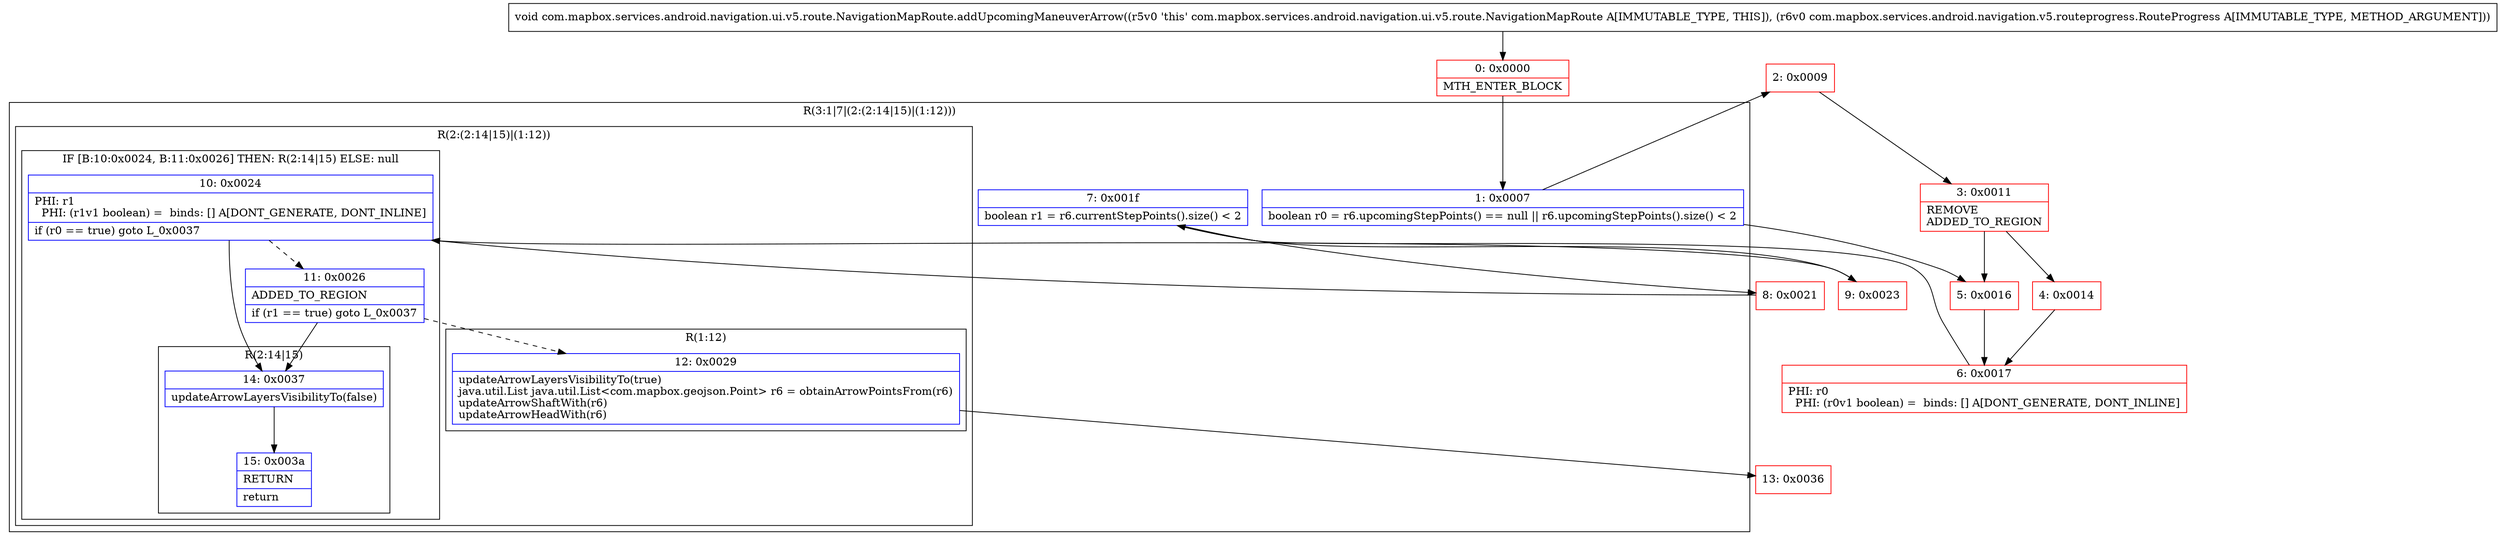 digraph "CFG forcom.mapbox.services.android.navigation.ui.v5.route.NavigationMapRoute.addUpcomingManeuverArrow(Lcom\/mapbox\/services\/android\/navigation\/v5\/routeprogress\/RouteProgress;)V" {
subgraph cluster_Region_1958394164 {
label = "R(3:1|7|(2:(2:14|15)|(1:12)))";
node [shape=record,color=blue];
Node_1 [shape=record,label="{1\:\ 0x0007|boolean r0 = r6.upcomingStepPoints() == null \|\| r6.upcomingStepPoints().size() \< 2\l}"];
Node_7 [shape=record,label="{7\:\ 0x001f|boolean r1 = r6.currentStepPoints().size() \< 2\l}"];
subgraph cluster_Region_701079579 {
label = "R(2:(2:14|15)|(1:12))";
node [shape=record,color=blue];
subgraph cluster_IfRegion_48658872 {
label = "IF [B:10:0x0024, B:11:0x0026] THEN: R(2:14|15) ELSE: null";
node [shape=record,color=blue];
Node_10 [shape=record,label="{10\:\ 0x0024|PHI: r1 \l  PHI: (r1v1 boolean) =  binds: [] A[DONT_GENERATE, DONT_INLINE]\l|if (r0 == true) goto L_0x0037\l}"];
Node_11 [shape=record,label="{11\:\ 0x0026|ADDED_TO_REGION\l|if (r1 == true) goto L_0x0037\l}"];
subgraph cluster_Region_154577967 {
label = "R(2:14|15)";
node [shape=record,color=blue];
Node_14 [shape=record,label="{14\:\ 0x0037|updateArrowLayersVisibilityTo(false)\l}"];
Node_15 [shape=record,label="{15\:\ 0x003a|RETURN\l|return\l}"];
}
}
subgraph cluster_Region_1643265285 {
label = "R(1:12)";
node [shape=record,color=blue];
Node_12 [shape=record,label="{12\:\ 0x0029|updateArrowLayersVisibilityTo(true)\ljava.util.List java.util.List\<com.mapbox.geojson.Point\> r6 = obtainArrowPointsFrom(r6)\lupdateArrowShaftWith(r6)\lupdateArrowHeadWith(r6)\l}"];
}
}
}
Node_0 [shape=record,color=red,label="{0\:\ 0x0000|MTH_ENTER_BLOCK\l}"];
Node_2 [shape=record,color=red,label="{2\:\ 0x0009}"];
Node_3 [shape=record,color=red,label="{3\:\ 0x0011|REMOVE\lADDED_TO_REGION\l}"];
Node_4 [shape=record,color=red,label="{4\:\ 0x0014}"];
Node_5 [shape=record,color=red,label="{5\:\ 0x0016}"];
Node_6 [shape=record,color=red,label="{6\:\ 0x0017|PHI: r0 \l  PHI: (r0v1 boolean) =  binds: [] A[DONT_GENERATE, DONT_INLINE]\l}"];
Node_8 [shape=record,color=red,label="{8\:\ 0x0021}"];
Node_9 [shape=record,color=red,label="{9\:\ 0x0023}"];
Node_13 [shape=record,color=red,label="{13\:\ 0x0036}"];
MethodNode[shape=record,label="{void com.mapbox.services.android.navigation.ui.v5.route.NavigationMapRoute.addUpcomingManeuverArrow((r5v0 'this' com.mapbox.services.android.navigation.ui.v5.route.NavigationMapRoute A[IMMUTABLE_TYPE, THIS]), (r6v0 com.mapbox.services.android.navigation.v5.routeprogress.RouteProgress A[IMMUTABLE_TYPE, METHOD_ARGUMENT])) }"];
MethodNode -> Node_0;
Node_1 -> Node_2;
Node_1 -> Node_5;
Node_7 -> Node_8;
Node_7 -> Node_9;
Node_10 -> Node_11[style=dashed];
Node_10 -> Node_14;
Node_11 -> Node_12[style=dashed];
Node_11 -> Node_14;
Node_14 -> Node_15;
Node_12 -> Node_13;
Node_0 -> Node_1;
Node_2 -> Node_3;
Node_3 -> Node_4;
Node_3 -> Node_5;
Node_4 -> Node_6;
Node_5 -> Node_6;
Node_6 -> Node_7;
Node_8 -> Node_10;
Node_9 -> Node_10;
}


